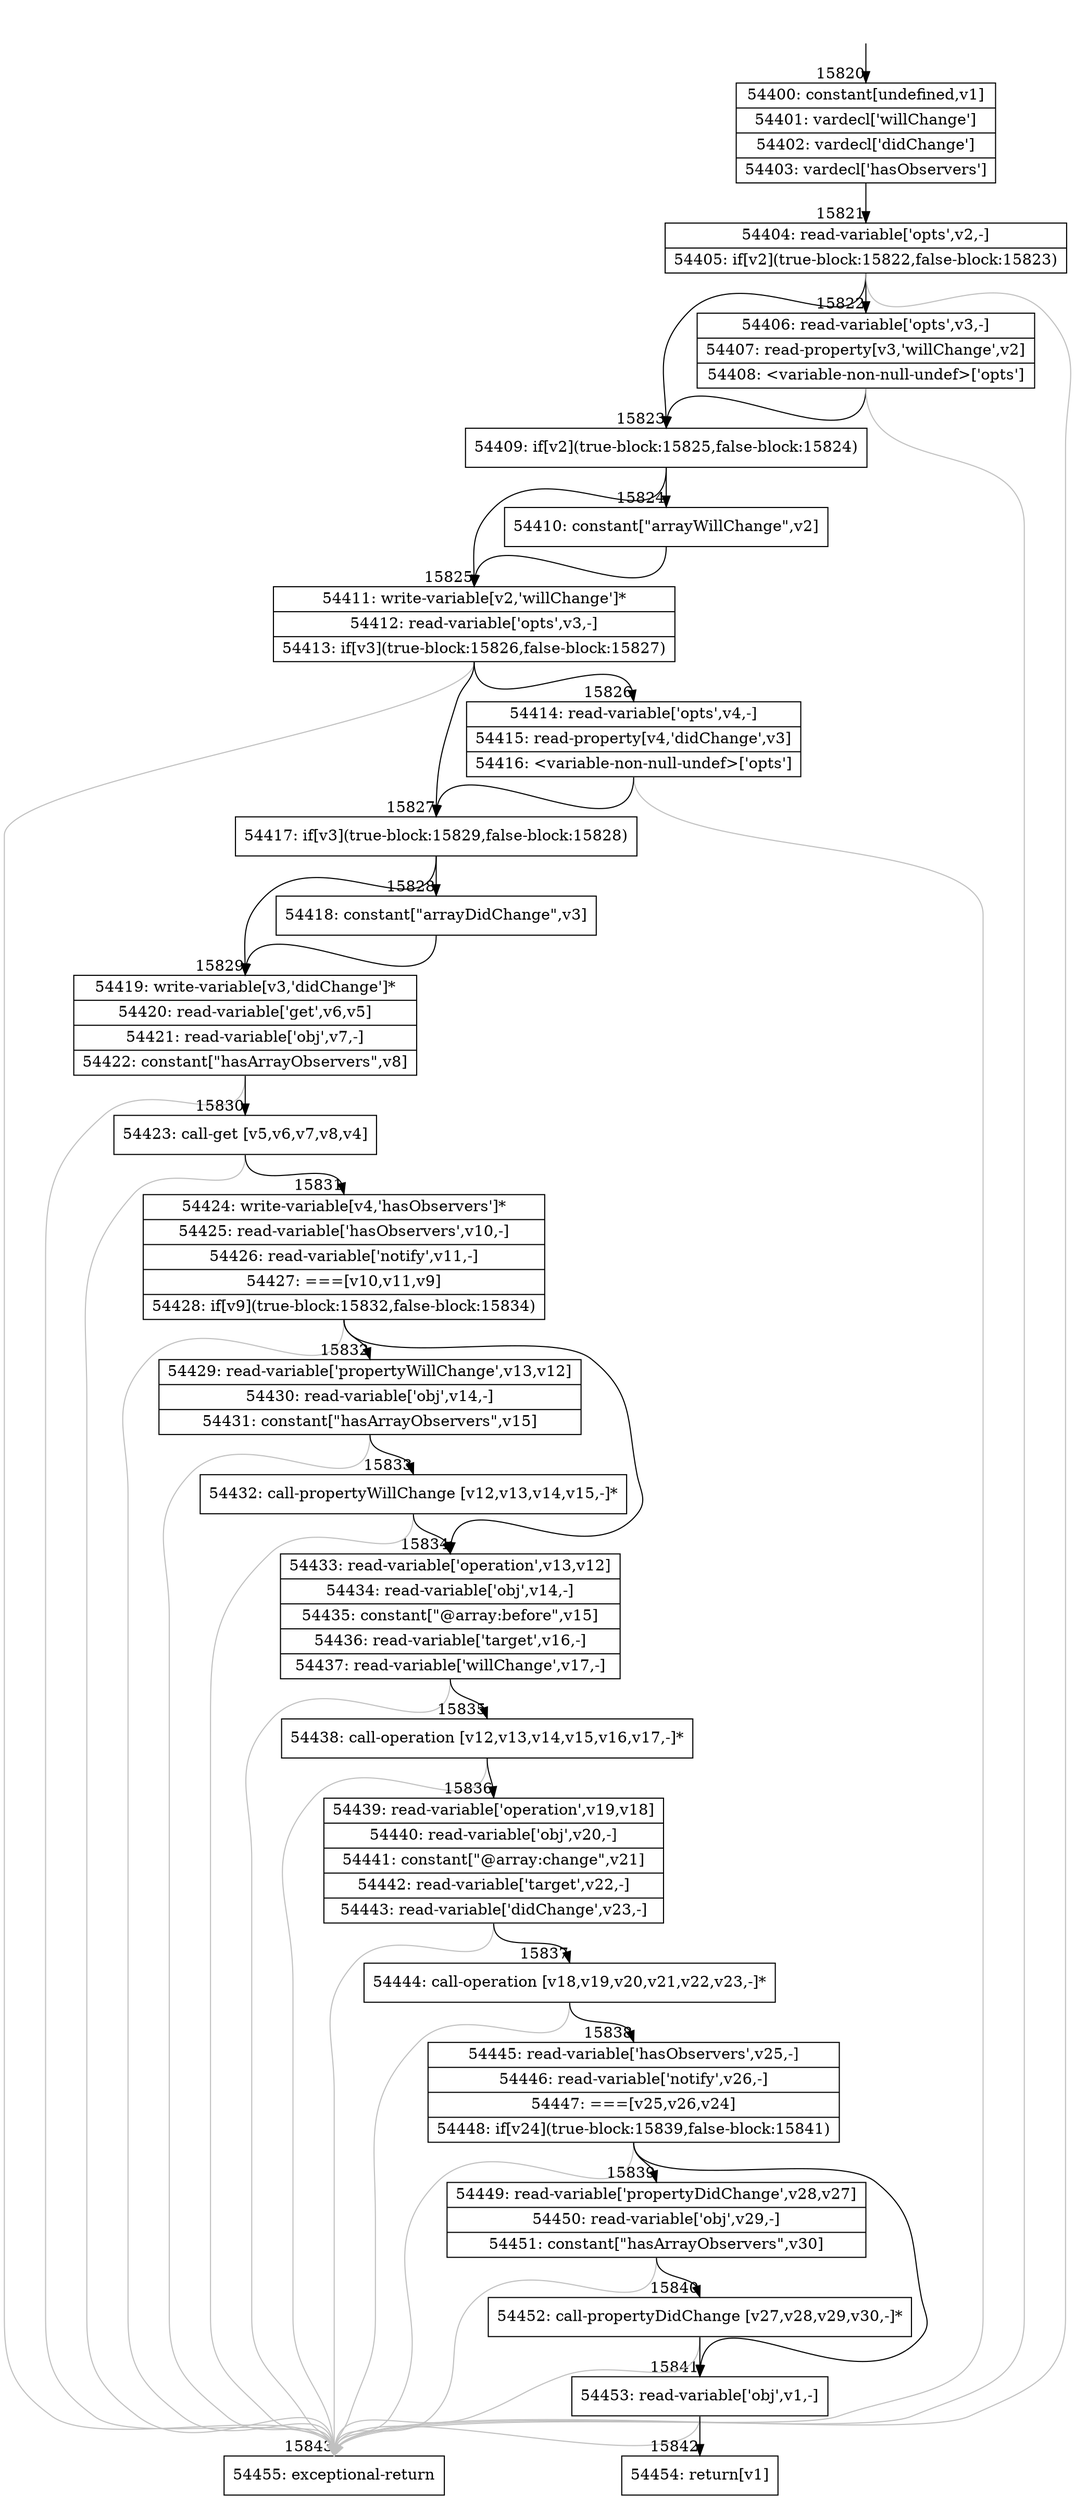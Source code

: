digraph {
rankdir="TD"
BB_entry1345[shape=none,label=""];
BB_entry1345 -> BB15820 [tailport=s, headport=n, headlabel="    15820"]
BB15820 [shape=record label="{54400: constant[undefined,v1]|54401: vardecl['willChange']|54402: vardecl['didChange']|54403: vardecl['hasObservers']}" ] 
BB15820 -> BB15821 [tailport=s, headport=n, headlabel="      15821"]
BB15821 [shape=record label="{54404: read-variable['opts',v2,-]|54405: if[v2](true-block:15822,false-block:15823)}" ] 
BB15821 -> BB15823 [tailport=s, headport=n, headlabel="      15823"]
BB15821 -> BB15822 [tailport=s, headport=n, headlabel="      15822"]
BB15821 -> BB15843 [tailport=s, headport=n, color=gray, headlabel="      15843"]
BB15822 [shape=record label="{54406: read-variable['opts',v3,-]|54407: read-property[v3,'willChange',v2]|54408: \<variable-non-null-undef\>['opts']}" ] 
BB15822 -> BB15823 [tailport=s, headport=n]
BB15822 -> BB15843 [tailport=s, headport=n, color=gray]
BB15823 [shape=record label="{54409: if[v2](true-block:15825,false-block:15824)}" ] 
BB15823 -> BB15825 [tailport=s, headport=n, headlabel="      15825"]
BB15823 -> BB15824 [tailport=s, headport=n, headlabel="      15824"]
BB15824 [shape=record label="{54410: constant[\"arrayWillChange\",v2]}" ] 
BB15824 -> BB15825 [tailport=s, headport=n]
BB15825 [shape=record label="{54411: write-variable[v2,'willChange']*|54412: read-variable['opts',v3,-]|54413: if[v3](true-block:15826,false-block:15827)}" ] 
BB15825 -> BB15827 [tailport=s, headport=n, headlabel="      15827"]
BB15825 -> BB15826 [tailport=s, headport=n, headlabel="      15826"]
BB15825 -> BB15843 [tailport=s, headport=n, color=gray]
BB15826 [shape=record label="{54414: read-variable['opts',v4,-]|54415: read-property[v4,'didChange',v3]|54416: \<variable-non-null-undef\>['opts']}" ] 
BB15826 -> BB15827 [tailport=s, headport=n]
BB15826 -> BB15843 [tailport=s, headport=n, color=gray]
BB15827 [shape=record label="{54417: if[v3](true-block:15829,false-block:15828)}" ] 
BB15827 -> BB15829 [tailport=s, headport=n, headlabel="      15829"]
BB15827 -> BB15828 [tailport=s, headport=n, headlabel="      15828"]
BB15828 [shape=record label="{54418: constant[\"arrayDidChange\",v3]}" ] 
BB15828 -> BB15829 [tailport=s, headport=n]
BB15829 [shape=record label="{54419: write-variable[v3,'didChange']*|54420: read-variable['get',v6,v5]|54421: read-variable['obj',v7,-]|54422: constant[\"hasArrayObservers\",v8]}" ] 
BB15829 -> BB15830 [tailport=s, headport=n, headlabel="      15830"]
BB15829 -> BB15843 [tailport=s, headport=n, color=gray]
BB15830 [shape=record label="{54423: call-get [v5,v6,v7,v8,v4]}" ] 
BB15830 -> BB15831 [tailport=s, headport=n, headlabel="      15831"]
BB15830 -> BB15843 [tailport=s, headport=n, color=gray]
BB15831 [shape=record label="{54424: write-variable[v4,'hasObservers']*|54425: read-variable['hasObservers',v10,-]|54426: read-variable['notify',v11,-]|54427: ===[v10,v11,v9]|54428: if[v9](true-block:15832,false-block:15834)}" ] 
BB15831 -> BB15832 [tailport=s, headport=n, headlabel="      15832"]
BB15831 -> BB15834 [tailport=s, headport=n, headlabel="      15834"]
BB15831 -> BB15843 [tailport=s, headport=n, color=gray]
BB15832 [shape=record label="{54429: read-variable['propertyWillChange',v13,v12]|54430: read-variable['obj',v14,-]|54431: constant[\"hasArrayObservers\",v15]}" ] 
BB15832 -> BB15833 [tailport=s, headport=n, headlabel="      15833"]
BB15832 -> BB15843 [tailport=s, headport=n, color=gray]
BB15833 [shape=record label="{54432: call-propertyWillChange [v12,v13,v14,v15,-]*}" ] 
BB15833 -> BB15834 [tailport=s, headport=n]
BB15833 -> BB15843 [tailport=s, headport=n, color=gray]
BB15834 [shape=record label="{54433: read-variable['operation',v13,v12]|54434: read-variable['obj',v14,-]|54435: constant[\"@array:before\",v15]|54436: read-variable['target',v16,-]|54437: read-variable['willChange',v17,-]}" ] 
BB15834 -> BB15835 [tailport=s, headport=n, headlabel="      15835"]
BB15834 -> BB15843 [tailport=s, headport=n, color=gray]
BB15835 [shape=record label="{54438: call-operation [v12,v13,v14,v15,v16,v17,-]*}" ] 
BB15835 -> BB15836 [tailport=s, headport=n, headlabel="      15836"]
BB15835 -> BB15843 [tailport=s, headport=n, color=gray]
BB15836 [shape=record label="{54439: read-variable['operation',v19,v18]|54440: read-variable['obj',v20,-]|54441: constant[\"@array:change\",v21]|54442: read-variable['target',v22,-]|54443: read-variable['didChange',v23,-]}" ] 
BB15836 -> BB15837 [tailport=s, headport=n, headlabel="      15837"]
BB15836 -> BB15843 [tailport=s, headport=n, color=gray]
BB15837 [shape=record label="{54444: call-operation [v18,v19,v20,v21,v22,v23,-]*}" ] 
BB15837 -> BB15838 [tailport=s, headport=n, headlabel="      15838"]
BB15837 -> BB15843 [tailport=s, headport=n, color=gray]
BB15838 [shape=record label="{54445: read-variable['hasObservers',v25,-]|54446: read-variable['notify',v26,-]|54447: ===[v25,v26,v24]|54448: if[v24](true-block:15839,false-block:15841)}" ] 
BB15838 -> BB15839 [tailport=s, headport=n, headlabel="      15839"]
BB15838 -> BB15841 [tailport=s, headport=n, headlabel="      15841"]
BB15838 -> BB15843 [tailport=s, headport=n, color=gray]
BB15839 [shape=record label="{54449: read-variable['propertyDidChange',v28,v27]|54450: read-variable['obj',v29,-]|54451: constant[\"hasArrayObservers\",v30]}" ] 
BB15839 -> BB15840 [tailport=s, headport=n, headlabel="      15840"]
BB15839 -> BB15843 [tailport=s, headport=n, color=gray]
BB15840 [shape=record label="{54452: call-propertyDidChange [v27,v28,v29,v30,-]*}" ] 
BB15840 -> BB15841 [tailport=s, headport=n]
BB15840 -> BB15843 [tailport=s, headport=n, color=gray]
BB15841 [shape=record label="{54453: read-variable['obj',v1,-]}" ] 
BB15841 -> BB15842 [tailport=s, headport=n, headlabel="      15842"]
BB15841 -> BB15843 [tailport=s, headport=n, color=gray]
BB15842 [shape=record label="{54454: return[v1]}" ] 
BB15843 [shape=record label="{54455: exceptional-return}" ] 
//#$~ 29269
}
